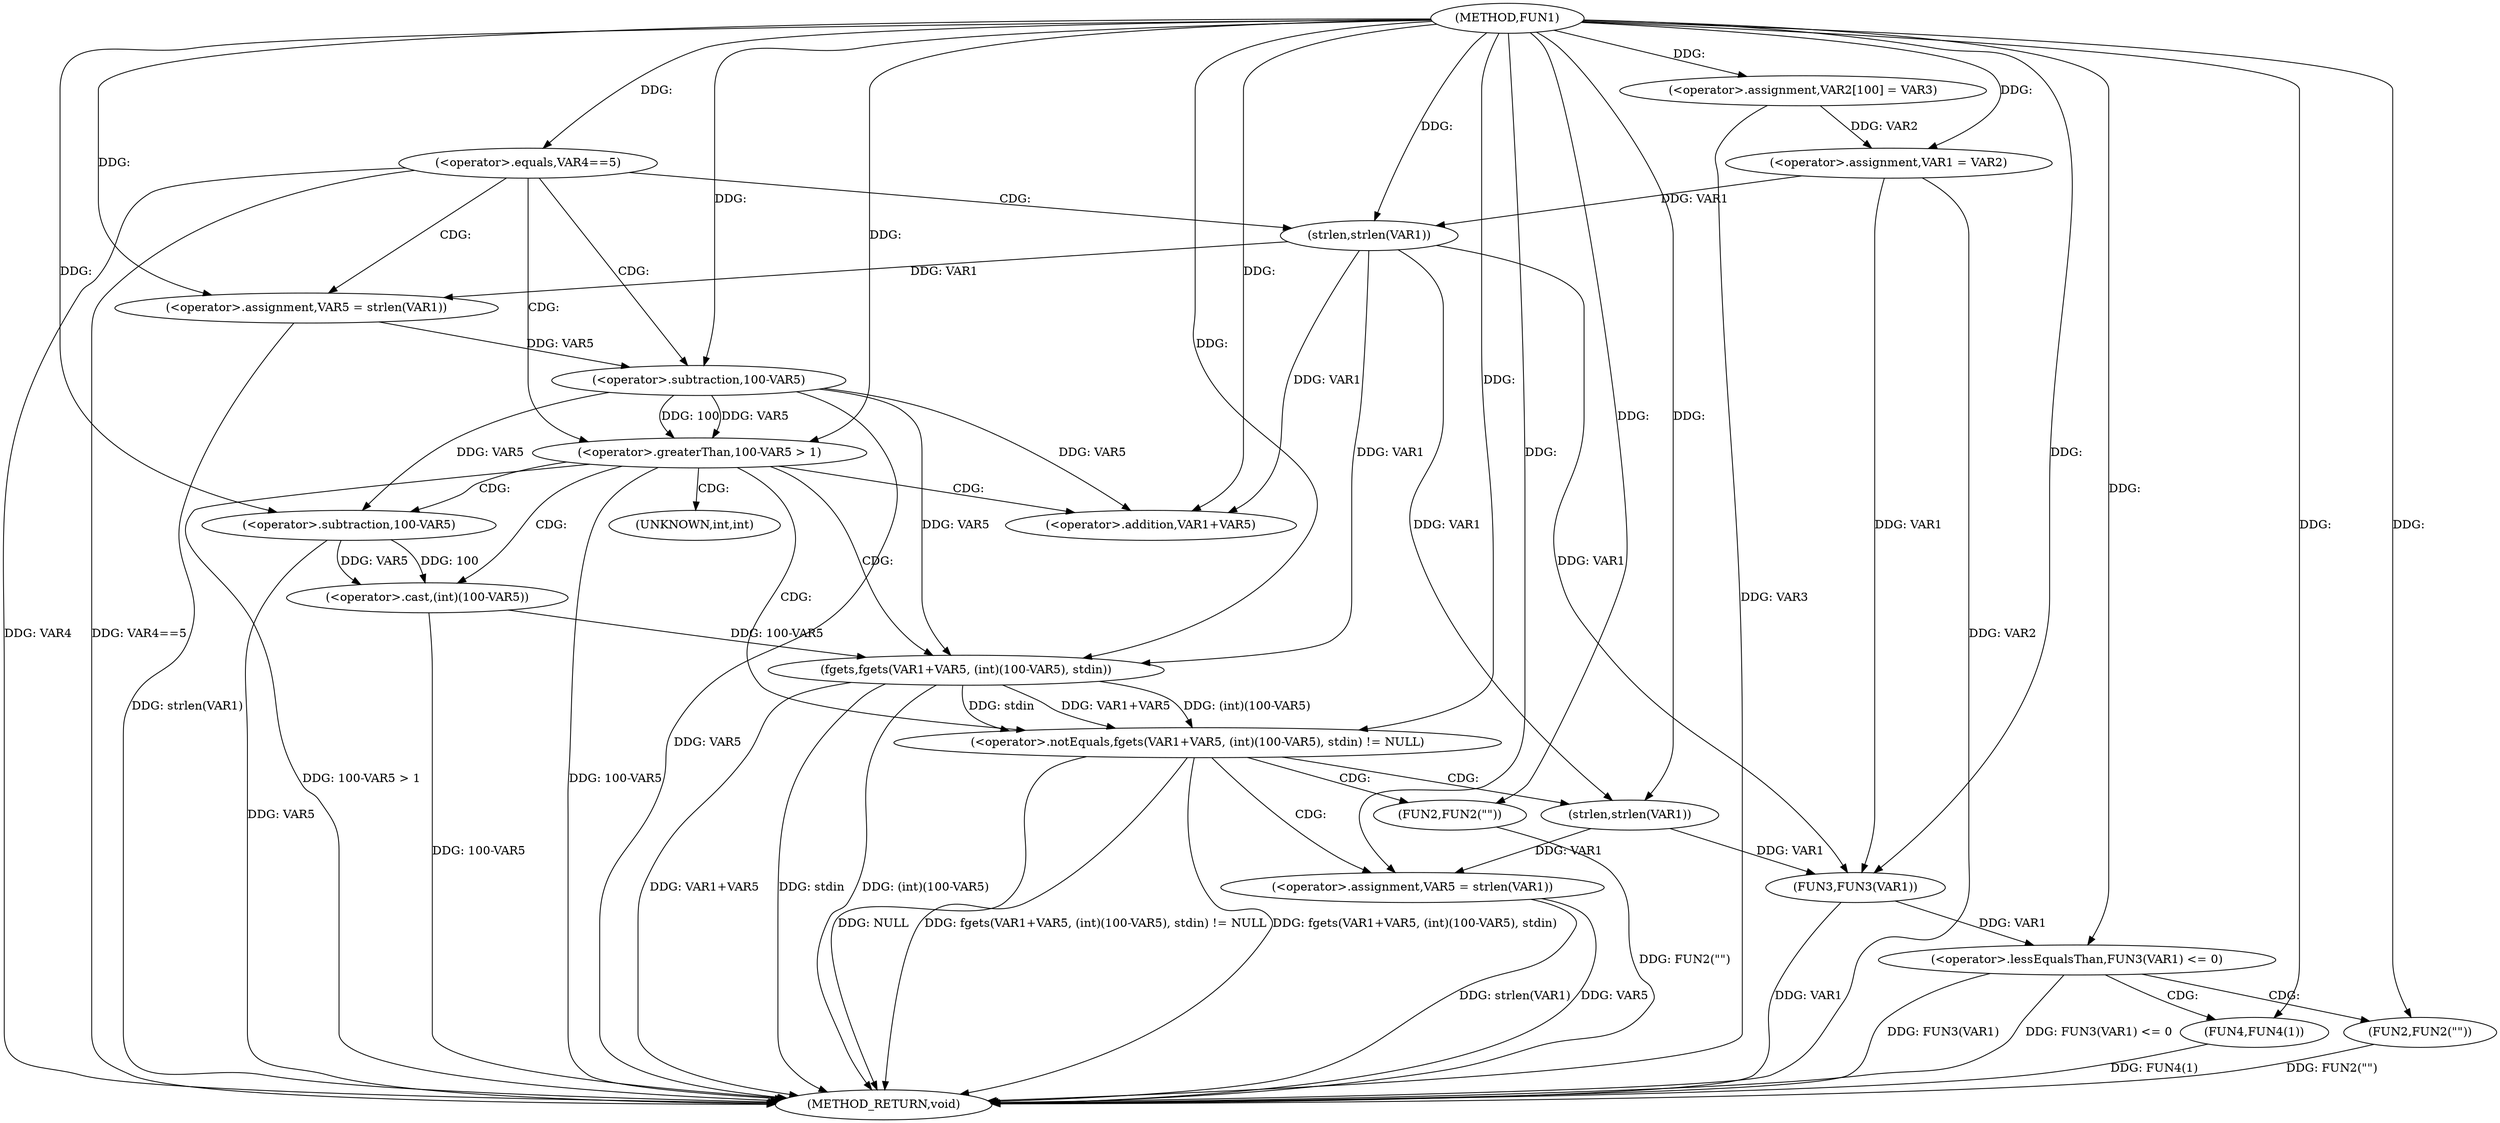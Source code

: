 digraph FUN1 {  
"1000100" [label = "(METHOD,FUN1)" ]
"1000161" [label = "(METHOD_RETURN,void)" ]
"1000104" [label = "(<operator>.assignment,VAR2[100] = VAR3)" ]
"1000107" [label = "(<operator>.assignment,VAR1 = VAR2)" ]
"1000111" [label = "(<operator>.equals,VAR4==5)" ]
"1000117" [label = "(<operator>.assignment,VAR5 = strlen(VAR1))" ]
"1000119" [label = "(strlen,strlen(VAR1))" ]
"1000122" [label = "(<operator>.greaterThan,100-VAR5 > 1)" ]
"1000123" [label = "(<operator>.subtraction,100-VAR5)" ]
"1000129" [label = "(<operator>.notEquals,fgets(VAR1+VAR5, (int)(100-VAR5), stdin) != NULL)" ]
"1000130" [label = "(fgets,fgets(VAR1+VAR5, (int)(100-VAR5), stdin))" ]
"1000131" [label = "(<operator>.addition,VAR1+VAR5)" ]
"1000134" [label = "(<operator>.cast,(int)(100-VAR5))" ]
"1000136" [label = "(<operator>.subtraction,100-VAR5)" ]
"1000142" [label = "(<operator>.assignment,VAR5 = strlen(VAR1))" ]
"1000144" [label = "(strlen,strlen(VAR1))" ]
"1000149" [label = "(FUN2,FUN2(\"\"))" ]
"1000152" [label = "(<operator>.lessEqualsThan,FUN3(VAR1) <= 0)" ]
"1000153" [label = "(FUN3,FUN3(VAR1))" ]
"1000157" [label = "(FUN2,FUN2(\"\"))" ]
"1000159" [label = "(FUN4,FUN4(1))" ]
"1000135" [label = "(UNKNOWN,int,int)" ]
  "1000129" -> "1000161"  [ label = "DDG: fgets(VAR1+VAR5, (int)(100-VAR5), stdin)"] 
  "1000123" -> "1000161"  [ label = "DDG: VAR5"] 
  "1000157" -> "1000161"  [ label = "DDG: FUN2(\"\")"] 
  "1000149" -> "1000161"  [ label = "DDG: FUN2(\"\")"] 
  "1000152" -> "1000161"  [ label = "DDG: FUN3(VAR1)"] 
  "1000111" -> "1000161"  [ label = "DDG: VAR4"] 
  "1000153" -> "1000161"  [ label = "DDG: VAR1"] 
  "1000136" -> "1000161"  [ label = "DDG: VAR5"] 
  "1000117" -> "1000161"  [ label = "DDG: strlen(VAR1)"] 
  "1000111" -> "1000161"  [ label = "DDG: VAR4==5"] 
  "1000130" -> "1000161"  [ label = "DDG: VAR1+VAR5"] 
  "1000159" -> "1000161"  [ label = "DDG: FUN4(1)"] 
  "1000122" -> "1000161"  [ label = "DDG: 100-VAR5"] 
  "1000130" -> "1000161"  [ label = "DDG: stdin"] 
  "1000129" -> "1000161"  [ label = "DDG: NULL"] 
  "1000152" -> "1000161"  [ label = "DDG: FUN3(VAR1) <= 0"] 
  "1000129" -> "1000161"  [ label = "DDG: fgets(VAR1+VAR5, (int)(100-VAR5), stdin) != NULL"] 
  "1000142" -> "1000161"  [ label = "DDG: strlen(VAR1)"] 
  "1000130" -> "1000161"  [ label = "DDG: (int)(100-VAR5)"] 
  "1000142" -> "1000161"  [ label = "DDG: VAR5"] 
  "1000134" -> "1000161"  [ label = "DDG: 100-VAR5"] 
  "1000122" -> "1000161"  [ label = "DDG: 100-VAR5 > 1"] 
  "1000104" -> "1000161"  [ label = "DDG: VAR3"] 
  "1000107" -> "1000161"  [ label = "DDG: VAR2"] 
  "1000100" -> "1000104"  [ label = "DDG: "] 
  "1000104" -> "1000107"  [ label = "DDG: VAR2"] 
  "1000100" -> "1000107"  [ label = "DDG: "] 
  "1000100" -> "1000111"  [ label = "DDG: "] 
  "1000119" -> "1000117"  [ label = "DDG: VAR1"] 
  "1000100" -> "1000117"  [ label = "DDG: "] 
  "1000107" -> "1000119"  [ label = "DDG: VAR1"] 
  "1000100" -> "1000119"  [ label = "DDG: "] 
  "1000123" -> "1000122"  [ label = "DDG: 100"] 
  "1000123" -> "1000122"  [ label = "DDG: VAR5"] 
  "1000100" -> "1000123"  [ label = "DDG: "] 
  "1000117" -> "1000123"  [ label = "DDG: VAR5"] 
  "1000100" -> "1000122"  [ label = "DDG: "] 
  "1000130" -> "1000129"  [ label = "DDG: VAR1+VAR5"] 
  "1000130" -> "1000129"  [ label = "DDG: (int)(100-VAR5)"] 
  "1000130" -> "1000129"  [ label = "DDG: stdin"] 
  "1000119" -> "1000130"  [ label = "DDG: VAR1"] 
  "1000100" -> "1000130"  [ label = "DDG: "] 
  "1000123" -> "1000130"  [ label = "DDG: VAR5"] 
  "1000119" -> "1000131"  [ label = "DDG: VAR1"] 
  "1000100" -> "1000131"  [ label = "DDG: "] 
  "1000123" -> "1000131"  [ label = "DDG: VAR5"] 
  "1000134" -> "1000130"  [ label = "DDG: 100-VAR5"] 
  "1000136" -> "1000134"  [ label = "DDG: 100"] 
  "1000136" -> "1000134"  [ label = "DDG: VAR5"] 
  "1000100" -> "1000136"  [ label = "DDG: "] 
  "1000123" -> "1000136"  [ label = "DDG: VAR5"] 
  "1000100" -> "1000129"  [ label = "DDG: "] 
  "1000144" -> "1000142"  [ label = "DDG: VAR1"] 
  "1000100" -> "1000142"  [ label = "DDG: "] 
  "1000100" -> "1000144"  [ label = "DDG: "] 
  "1000119" -> "1000144"  [ label = "DDG: VAR1"] 
  "1000100" -> "1000149"  [ label = "DDG: "] 
  "1000153" -> "1000152"  [ label = "DDG: VAR1"] 
  "1000107" -> "1000153"  [ label = "DDG: VAR1"] 
  "1000119" -> "1000153"  [ label = "DDG: VAR1"] 
  "1000144" -> "1000153"  [ label = "DDG: VAR1"] 
  "1000100" -> "1000153"  [ label = "DDG: "] 
  "1000100" -> "1000152"  [ label = "DDG: "] 
  "1000100" -> "1000157"  [ label = "DDG: "] 
  "1000100" -> "1000159"  [ label = "DDG: "] 
  "1000111" -> "1000117"  [ label = "CDG: "] 
  "1000111" -> "1000123"  [ label = "CDG: "] 
  "1000111" -> "1000119"  [ label = "CDG: "] 
  "1000111" -> "1000122"  [ label = "CDG: "] 
  "1000122" -> "1000131"  [ label = "CDG: "] 
  "1000122" -> "1000129"  [ label = "CDG: "] 
  "1000122" -> "1000130"  [ label = "CDG: "] 
  "1000122" -> "1000135"  [ label = "CDG: "] 
  "1000122" -> "1000136"  [ label = "CDG: "] 
  "1000122" -> "1000134"  [ label = "CDG: "] 
  "1000129" -> "1000142"  [ label = "CDG: "] 
  "1000129" -> "1000144"  [ label = "CDG: "] 
  "1000129" -> "1000149"  [ label = "CDG: "] 
  "1000152" -> "1000159"  [ label = "CDG: "] 
  "1000152" -> "1000157"  [ label = "CDG: "] 
}
